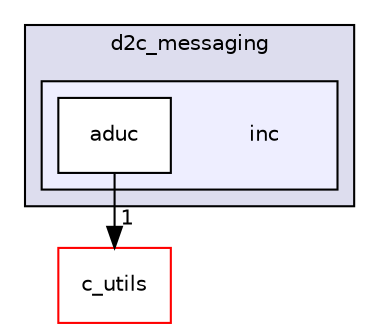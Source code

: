 digraph "src/utils/d2c_messaging/inc" {
  compound=true
  node [ fontsize="10", fontname="Helvetica"];
  edge [ labelfontsize="10", labelfontname="Helvetica"];
  subgraph clusterdir_b72c536e15facf887af9555e17449442 {
    graph [ bgcolor="#ddddee", pencolor="black", label="d2c_messaging" fontname="Helvetica", fontsize="10", URL="dir_b72c536e15facf887af9555e17449442.html"]
  subgraph clusterdir_9feabbec74f9cdb3ac3795ce18de7968 {
    graph [ bgcolor="#eeeeff", pencolor="black", label="" URL="dir_9feabbec74f9cdb3ac3795ce18de7968.html"];
    dir_9feabbec74f9cdb3ac3795ce18de7968 [shape=plaintext label="inc"];
    dir_cf4899d36b3e84faef5558e26166b5ba [shape=box label="aduc" color="black" fillcolor="white" style="filled" URL="dir_cf4899d36b3e84faef5558e26166b5ba.html"];
  }
  }
  dir_defa76d82d084e8131791c5f3e6d181e [shape=box label="c_utils" fillcolor="white" style="filled" color="red" URL="dir_defa76d82d084e8131791c5f3e6d181e.html"];
  dir_cf4899d36b3e84faef5558e26166b5ba->dir_defa76d82d084e8131791c5f3e6d181e [headlabel="1", labeldistance=1.5 headhref="dir_000172_000155.html"];
}
